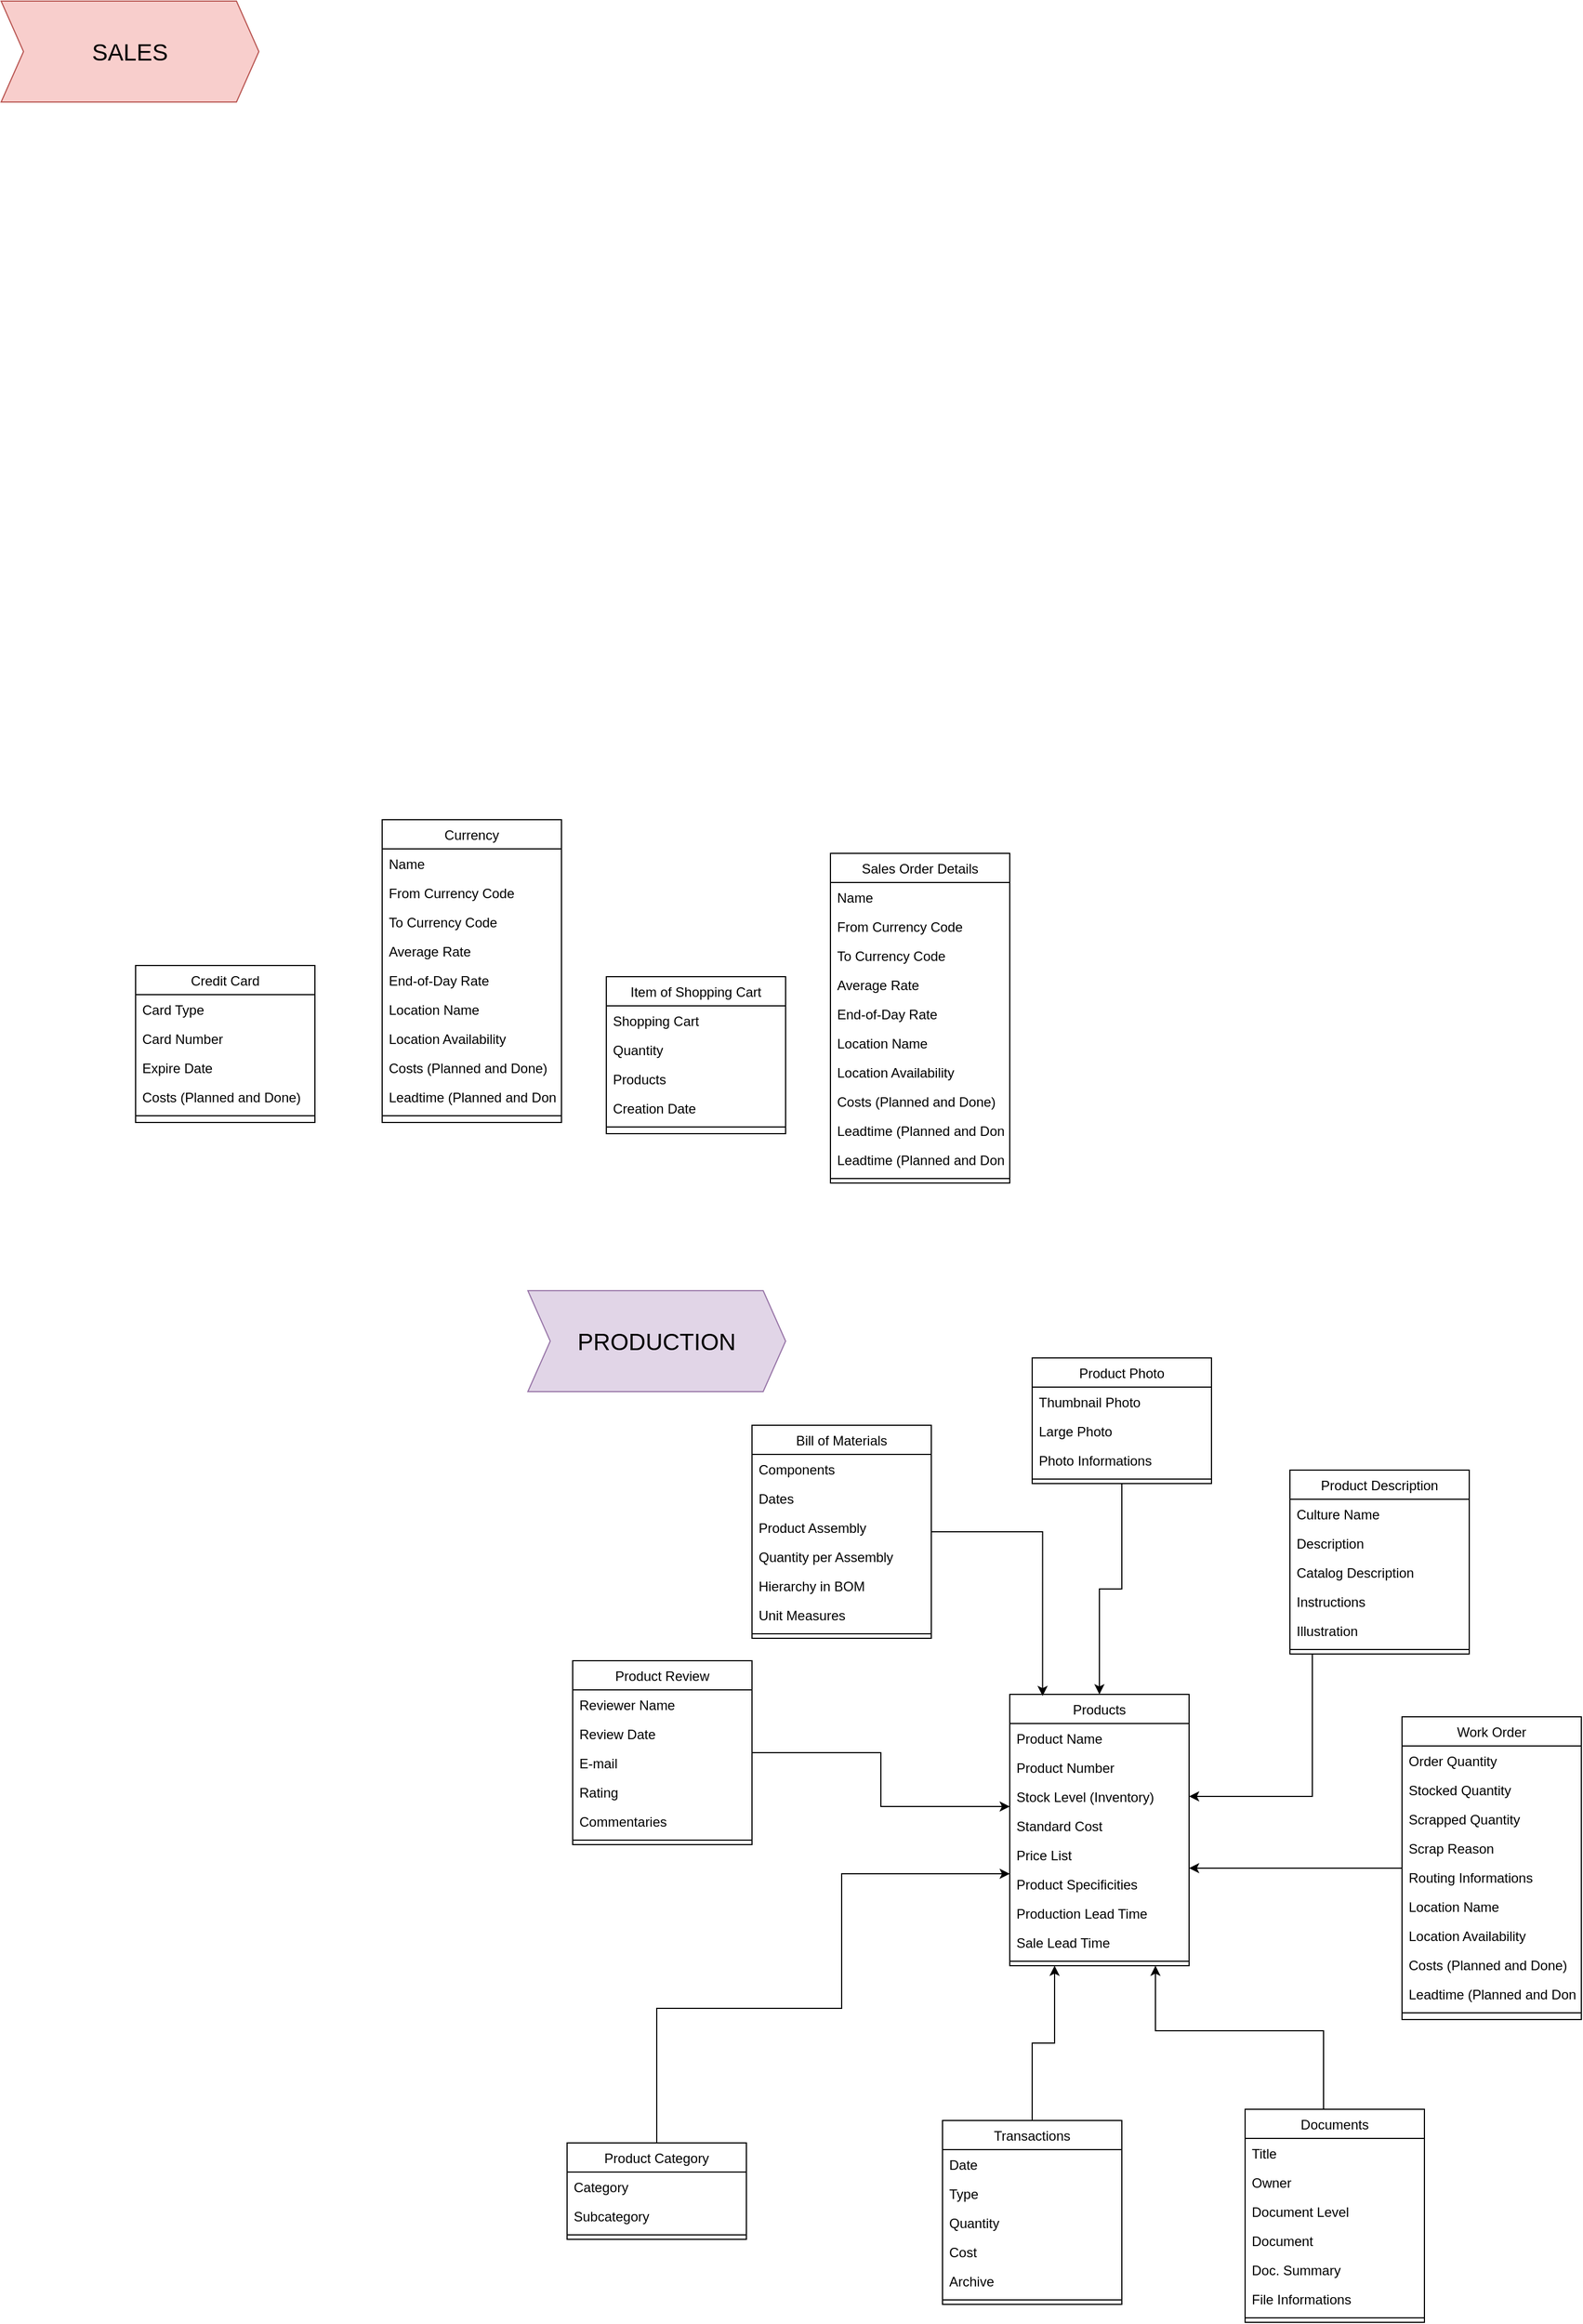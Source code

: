 <mxfile version="15.5.5" type="github">
  <diagram id="C5RBs43oDa-KdzZeNtuy" name="AdventureWorks">
    <mxGraphModel dx="1296" dy="1854" grid="1" gridSize="10" guides="1" tooltips="1" connect="1" arrows="1" fold="1" page="1" pageScale="1" pageWidth="827" pageHeight="1169" math="0" shadow="0">
      <root>
        <mxCell id="WIyWlLk6GJQsqaUBKTNV-0" />
        <mxCell id="WIyWlLk6GJQsqaUBKTNV-1" parent="WIyWlLk6GJQsqaUBKTNV-0" />
        <mxCell id="zkfFHV4jXpPFQw0GAbJ--0" value="Products" style="swimlane;fontStyle=0;align=center;verticalAlign=top;childLayout=stackLayout;horizontal=1;startSize=26;horizontalStack=0;resizeParent=1;resizeLast=0;collapsible=1;marginBottom=0;rounded=0;shadow=0;strokeWidth=1;" parent="WIyWlLk6GJQsqaUBKTNV-1" vertex="1">
          <mxGeometry x="1270" y="370" width="160" height="242" as="geometry">
            <mxRectangle x="230" y="140" width="160" height="26" as="alternateBounds" />
          </mxGeometry>
        </mxCell>
        <mxCell id="zkfFHV4jXpPFQw0GAbJ--1" value="Product Name" style="text;align=left;verticalAlign=top;spacingLeft=4;spacingRight=4;overflow=hidden;rotatable=0;points=[[0,0.5],[1,0.5]];portConstraint=eastwest;" parent="zkfFHV4jXpPFQw0GAbJ--0" vertex="1">
          <mxGeometry y="26" width="160" height="26" as="geometry" />
        </mxCell>
        <mxCell id="zkfFHV4jXpPFQw0GAbJ--2" value="Product Number" style="text;align=left;verticalAlign=top;spacingLeft=4;spacingRight=4;overflow=hidden;rotatable=0;points=[[0,0.5],[1,0.5]];portConstraint=eastwest;rounded=0;shadow=0;html=0;" parent="zkfFHV4jXpPFQw0GAbJ--0" vertex="1">
          <mxGeometry y="52" width="160" height="26" as="geometry" />
        </mxCell>
        <mxCell id="zkfFHV4jXpPFQw0GAbJ--3" value="Stock Level (Inventory)" style="text;align=left;verticalAlign=top;spacingLeft=4;spacingRight=4;overflow=hidden;rotatable=0;points=[[0,0.5],[1,0.5]];portConstraint=eastwest;rounded=0;shadow=0;html=0;" parent="zkfFHV4jXpPFQw0GAbJ--0" vertex="1">
          <mxGeometry y="78" width="160" height="26" as="geometry" />
        </mxCell>
        <mxCell id="zkfFHV4jXpPFQw0GAbJ--5" value="Standard Cost" style="text;align=left;verticalAlign=top;spacingLeft=4;spacingRight=4;overflow=hidden;rotatable=0;points=[[0,0.5],[1,0.5]];portConstraint=eastwest;" parent="zkfFHV4jXpPFQw0GAbJ--0" vertex="1">
          <mxGeometry y="104" width="160" height="26" as="geometry" />
        </mxCell>
        <mxCell id="CMO23vyVObpt2nxWguGa-0" value="Price List" style="text;align=left;verticalAlign=top;spacingLeft=4;spacingRight=4;overflow=hidden;rotatable=0;points=[[0,0.5],[1,0.5]];portConstraint=eastwest;" vertex="1" parent="zkfFHV4jXpPFQw0GAbJ--0">
          <mxGeometry y="130" width="160" height="26" as="geometry" />
        </mxCell>
        <mxCell id="CMO23vyVObpt2nxWguGa-3" value="Product Specificities" style="text;align=left;verticalAlign=top;spacingLeft=4;spacingRight=4;overflow=hidden;rotatable=0;points=[[0,0.5],[1,0.5]];portConstraint=eastwest;" vertex="1" parent="zkfFHV4jXpPFQw0GAbJ--0">
          <mxGeometry y="156" width="160" height="26" as="geometry" />
        </mxCell>
        <mxCell id="CMO23vyVObpt2nxWguGa-2" value="Production Lead Time" style="text;align=left;verticalAlign=top;spacingLeft=4;spacingRight=4;overflow=hidden;rotatable=0;points=[[0,0.5],[1,0.5]];portConstraint=eastwest;" vertex="1" parent="zkfFHV4jXpPFQw0GAbJ--0">
          <mxGeometry y="182" width="160" height="26" as="geometry" />
        </mxCell>
        <mxCell id="CMO23vyVObpt2nxWguGa-1" value="Sale Lead Time" style="text;align=left;verticalAlign=top;spacingLeft=4;spacingRight=4;overflow=hidden;rotatable=0;points=[[0,0.5],[1,0.5]];portConstraint=eastwest;" vertex="1" parent="zkfFHV4jXpPFQw0GAbJ--0">
          <mxGeometry y="208" width="160" height="26" as="geometry" />
        </mxCell>
        <mxCell id="zkfFHV4jXpPFQw0GAbJ--4" value="" style="line;html=1;strokeWidth=1;align=left;verticalAlign=middle;spacingTop=-1;spacingLeft=3;spacingRight=3;rotatable=0;labelPosition=right;points=[];portConstraint=eastwest;" parent="zkfFHV4jXpPFQw0GAbJ--0" vertex="1">
          <mxGeometry y="234" width="160" height="8" as="geometry" />
        </mxCell>
        <mxCell id="CMO23vyVObpt2nxWguGa-112" style="edgeStyle=orthogonalEdgeStyle;rounded=0;orthogonalLoop=1;jettySize=auto;html=1;fontSize=21;" edge="1" parent="WIyWlLk6GJQsqaUBKTNV-1" source="zkfFHV4jXpPFQw0GAbJ--6" target="zkfFHV4jXpPFQw0GAbJ--0">
          <mxGeometry relative="1" as="geometry">
            <Array as="points">
              <mxPoint x="1155" y="422" />
              <mxPoint x="1155" y="470" />
            </Array>
          </mxGeometry>
        </mxCell>
        <mxCell id="zkfFHV4jXpPFQw0GAbJ--6" value="Product Review" style="swimlane;fontStyle=0;align=center;verticalAlign=top;childLayout=stackLayout;horizontal=1;startSize=26;horizontalStack=0;resizeParent=1;resizeLast=0;collapsible=1;marginBottom=0;rounded=0;shadow=0;strokeWidth=1;" parent="WIyWlLk6GJQsqaUBKTNV-1" vertex="1">
          <mxGeometry x="880" y="340" width="160" height="164" as="geometry">
            <mxRectangle x="130" y="380" width="160" height="26" as="alternateBounds" />
          </mxGeometry>
        </mxCell>
        <mxCell id="zkfFHV4jXpPFQw0GAbJ--7" value="Reviewer Name" style="text;align=left;verticalAlign=top;spacingLeft=4;spacingRight=4;overflow=hidden;rotatable=0;points=[[0,0.5],[1,0.5]];portConstraint=eastwest;" parent="zkfFHV4jXpPFQw0GAbJ--6" vertex="1">
          <mxGeometry y="26" width="160" height="26" as="geometry" />
        </mxCell>
        <mxCell id="zkfFHV4jXpPFQw0GAbJ--8" value="Review Date" style="text;align=left;verticalAlign=top;spacingLeft=4;spacingRight=4;overflow=hidden;rotatable=0;points=[[0,0.5],[1,0.5]];portConstraint=eastwest;rounded=0;shadow=0;html=0;" parent="zkfFHV4jXpPFQw0GAbJ--6" vertex="1">
          <mxGeometry y="52" width="160" height="26" as="geometry" />
        </mxCell>
        <mxCell id="zkfFHV4jXpPFQw0GAbJ--11" value="E-mail" style="text;align=left;verticalAlign=top;spacingLeft=4;spacingRight=4;overflow=hidden;rotatable=0;points=[[0,0.5],[1,0.5]];portConstraint=eastwest;" parent="zkfFHV4jXpPFQw0GAbJ--6" vertex="1">
          <mxGeometry y="78" width="160" height="26" as="geometry" />
        </mxCell>
        <mxCell id="CMO23vyVObpt2nxWguGa-9" value="Rating" style="text;align=left;verticalAlign=top;spacingLeft=4;spacingRight=4;overflow=hidden;rotatable=0;points=[[0,0.5],[1,0.5]];portConstraint=eastwest;" vertex="1" parent="zkfFHV4jXpPFQw0GAbJ--6">
          <mxGeometry y="104" width="160" height="26" as="geometry" />
        </mxCell>
        <mxCell id="CMO23vyVObpt2nxWguGa-10" value="Commentaries" style="text;align=left;verticalAlign=top;spacingLeft=4;spacingRight=4;overflow=hidden;rotatable=0;points=[[0,0.5],[1,0.5]];portConstraint=eastwest;" vertex="1" parent="zkfFHV4jXpPFQw0GAbJ--6">
          <mxGeometry y="130" width="160" height="26" as="geometry" />
        </mxCell>
        <mxCell id="zkfFHV4jXpPFQw0GAbJ--9" value="" style="line;html=1;strokeWidth=1;align=left;verticalAlign=middle;spacingTop=-1;spacingLeft=3;spacingRight=3;rotatable=0;labelPosition=right;points=[];portConstraint=eastwest;" parent="zkfFHV4jXpPFQw0GAbJ--6" vertex="1">
          <mxGeometry y="156" width="160" height="8" as="geometry" />
        </mxCell>
        <mxCell id="CMO23vyVObpt2nxWguGa-115" style="edgeStyle=orthogonalEdgeStyle;rounded=0;orthogonalLoop=1;jettySize=auto;html=1;entryX=0.25;entryY=1;entryDx=0;entryDy=0;fontSize=21;" edge="1" parent="WIyWlLk6GJQsqaUBKTNV-1" source="zkfFHV4jXpPFQw0GAbJ--13" target="zkfFHV4jXpPFQw0GAbJ--0">
          <mxGeometry relative="1" as="geometry" />
        </mxCell>
        <mxCell id="zkfFHV4jXpPFQw0GAbJ--13" value="Transactions" style="swimlane;fontStyle=0;align=center;verticalAlign=top;childLayout=stackLayout;horizontal=1;startSize=26;horizontalStack=0;resizeParent=1;resizeLast=0;collapsible=1;marginBottom=0;rounded=0;shadow=0;strokeWidth=1;" parent="WIyWlLk6GJQsqaUBKTNV-1" vertex="1">
          <mxGeometry x="1210" y="750" width="160" height="164" as="geometry">
            <mxRectangle x="340" y="380" width="170" height="26" as="alternateBounds" />
          </mxGeometry>
        </mxCell>
        <mxCell id="zkfFHV4jXpPFQw0GAbJ--14" value="Date" style="text;align=left;verticalAlign=top;spacingLeft=4;spacingRight=4;overflow=hidden;rotatable=0;points=[[0,0.5],[1,0.5]];portConstraint=eastwest;" parent="zkfFHV4jXpPFQw0GAbJ--13" vertex="1">
          <mxGeometry y="26" width="160" height="26" as="geometry" />
        </mxCell>
        <mxCell id="CMO23vyVObpt2nxWguGa-6" value="Type" style="text;align=left;verticalAlign=top;spacingLeft=4;spacingRight=4;overflow=hidden;rotatable=0;points=[[0,0.5],[1,0.5]];portConstraint=eastwest;" vertex="1" parent="zkfFHV4jXpPFQw0GAbJ--13">
          <mxGeometry y="52" width="160" height="26" as="geometry" />
        </mxCell>
        <mxCell id="CMO23vyVObpt2nxWguGa-5" value="Quantity" style="text;align=left;verticalAlign=top;spacingLeft=4;spacingRight=4;overflow=hidden;rotatable=0;points=[[0,0.5],[1,0.5]];portConstraint=eastwest;" vertex="1" parent="zkfFHV4jXpPFQw0GAbJ--13">
          <mxGeometry y="78" width="160" height="26" as="geometry" />
        </mxCell>
        <mxCell id="CMO23vyVObpt2nxWguGa-8" value="Cost" style="text;align=left;verticalAlign=top;spacingLeft=4;spacingRight=4;overflow=hidden;rotatable=0;points=[[0,0.5],[1,0.5]];portConstraint=eastwest;" vertex="1" parent="zkfFHV4jXpPFQw0GAbJ--13">
          <mxGeometry y="104" width="160" height="26" as="geometry" />
        </mxCell>
        <mxCell id="CMO23vyVObpt2nxWguGa-7" value="Archive" style="text;align=left;verticalAlign=top;spacingLeft=4;spacingRight=4;overflow=hidden;rotatable=0;points=[[0,0.5],[1,0.5]];portConstraint=eastwest;" vertex="1" parent="zkfFHV4jXpPFQw0GAbJ--13">
          <mxGeometry y="130" width="160" height="26" as="geometry" />
        </mxCell>
        <mxCell id="zkfFHV4jXpPFQw0GAbJ--15" value="" style="line;html=1;strokeWidth=1;align=left;verticalAlign=middle;spacingTop=-1;spacingLeft=3;spacingRight=3;rotatable=0;labelPosition=right;points=[];portConstraint=eastwest;" parent="zkfFHV4jXpPFQw0GAbJ--13" vertex="1">
          <mxGeometry y="156" width="160" height="8" as="geometry" />
        </mxCell>
        <mxCell id="CMO23vyVObpt2nxWguGa-114" style="edgeStyle=orthogonalEdgeStyle;rounded=0;orthogonalLoop=1;jettySize=auto;html=1;fontSize=21;" edge="1" parent="WIyWlLk6GJQsqaUBKTNV-1" source="zkfFHV4jXpPFQw0GAbJ--17" target="zkfFHV4jXpPFQw0GAbJ--0">
          <mxGeometry relative="1" as="geometry">
            <Array as="points">
              <mxPoint x="955" y="650" />
              <mxPoint x="1120" y="650" />
              <mxPoint x="1120" y="530" />
            </Array>
          </mxGeometry>
        </mxCell>
        <mxCell id="zkfFHV4jXpPFQw0GAbJ--17" value="Product Category" style="swimlane;fontStyle=0;align=center;verticalAlign=top;childLayout=stackLayout;horizontal=1;startSize=26;horizontalStack=0;resizeParent=1;resizeLast=0;collapsible=1;marginBottom=0;rounded=0;shadow=0;strokeWidth=1;" parent="WIyWlLk6GJQsqaUBKTNV-1" vertex="1">
          <mxGeometry x="875" y="770" width="160" height="86" as="geometry">
            <mxRectangle x="550" y="140" width="160" height="26" as="alternateBounds" />
          </mxGeometry>
        </mxCell>
        <mxCell id="zkfFHV4jXpPFQw0GAbJ--18" value="Category" style="text;align=left;verticalAlign=top;spacingLeft=4;spacingRight=4;overflow=hidden;rotatable=0;points=[[0,0.5],[1,0.5]];portConstraint=eastwest;" parent="zkfFHV4jXpPFQw0GAbJ--17" vertex="1">
          <mxGeometry y="26" width="160" height="26" as="geometry" />
        </mxCell>
        <mxCell id="zkfFHV4jXpPFQw0GAbJ--19" value="Subcategory" style="text;align=left;verticalAlign=top;spacingLeft=4;spacingRight=4;overflow=hidden;rotatable=0;points=[[0,0.5],[1,0.5]];portConstraint=eastwest;rounded=0;shadow=0;html=0;" parent="zkfFHV4jXpPFQw0GAbJ--17" vertex="1">
          <mxGeometry y="52" width="160" height="26" as="geometry" />
        </mxCell>
        <mxCell id="zkfFHV4jXpPFQw0GAbJ--23" value="" style="line;html=1;strokeWidth=1;align=left;verticalAlign=middle;spacingTop=-1;spacingLeft=3;spacingRight=3;rotatable=0;labelPosition=right;points=[];portConstraint=eastwest;" parent="zkfFHV4jXpPFQw0GAbJ--17" vertex="1">
          <mxGeometry y="78" width="160" height="8" as="geometry" />
        </mxCell>
        <mxCell id="CMO23vyVObpt2nxWguGa-113" style="edgeStyle=orthogonalEdgeStyle;rounded=0;orthogonalLoop=1;jettySize=auto;html=1;fontSize=21;" edge="1" parent="WIyWlLk6GJQsqaUBKTNV-1" source="CMO23vyVObpt2nxWguGa-11" target="zkfFHV4jXpPFQw0GAbJ--0">
          <mxGeometry relative="1" as="geometry">
            <Array as="points">
              <mxPoint x="1734" y="540" />
            </Array>
          </mxGeometry>
        </mxCell>
        <mxCell id="CMO23vyVObpt2nxWguGa-11" value="Work Order" style="swimlane;fontStyle=0;align=center;verticalAlign=top;childLayout=stackLayout;horizontal=1;startSize=26;horizontalStack=0;resizeParent=1;resizeLast=0;collapsible=1;marginBottom=0;rounded=0;shadow=0;strokeWidth=1;" vertex="1" parent="WIyWlLk6GJQsqaUBKTNV-1">
          <mxGeometry x="1620" y="390" width="160" height="270" as="geometry">
            <mxRectangle x="230" y="140" width="160" height="26" as="alternateBounds" />
          </mxGeometry>
        </mxCell>
        <mxCell id="CMO23vyVObpt2nxWguGa-12" value="Order Quantity" style="text;align=left;verticalAlign=top;spacingLeft=4;spacingRight=4;overflow=hidden;rotatable=0;points=[[0,0.5],[1,0.5]];portConstraint=eastwest;" vertex="1" parent="CMO23vyVObpt2nxWguGa-11">
          <mxGeometry y="26" width="160" height="26" as="geometry" />
        </mxCell>
        <mxCell id="CMO23vyVObpt2nxWguGa-13" value="Stocked Quantity" style="text;align=left;verticalAlign=top;spacingLeft=4;spacingRight=4;overflow=hidden;rotatable=0;points=[[0,0.5],[1,0.5]];portConstraint=eastwest;rounded=0;shadow=0;html=0;" vertex="1" parent="CMO23vyVObpt2nxWguGa-11">
          <mxGeometry y="52" width="160" height="26" as="geometry" />
        </mxCell>
        <mxCell id="CMO23vyVObpt2nxWguGa-14" value="Scrapped Quantity" style="text;align=left;verticalAlign=top;spacingLeft=4;spacingRight=4;overflow=hidden;rotatable=0;points=[[0,0.5],[1,0.5]];portConstraint=eastwest;rounded=0;shadow=0;html=0;" vertex="1" parent="CMO23vyVObpt2nxWguGa-11">
          <mxGeometry y="78" width="160" height="26" as="geometry" />
        </mxCell>
        <mxCell id="CMO23vyVObpt2nxWguGa-15" value="Scrap Reason" style="text;align=left;verticalAlign=top;spacingLeft=4;spacingRight=4;overflow=hidden;rotatable=0;points=[[0,0.5],[1,0.5]];portConstraint=eastwest;" vertex="1" parent="CMO23vyVObpt2nxWguGa-11">
          <mxGeometry y="104" width="160" height="26" as="geometry" />
        </mxCell>
        <mxCell id="CMO23vyVObpt2nxWguGa-17" value="Routing Informations" style="text;align=left;verticalAlign=top;spacingLeft=4;spacingRight=4;overflow=hidden;rotatable=0;points=[[0,0.5],[1,0.5]];portConstraint=eastwest;" vertex="1" parent="CMO23vyVObpt2nxWguGa-11">
          <mxGeometry y="130" width="160" height="26" as="geometry" />
        </mxCell>
        <mxCell id="CMO23vyVObpt2nxWguGa-19" value="Location Name" style="text;align=left;verticalAlign=top;spacingLeft=4;spacingRight=4;overflow=hidden;rotatable=0;points=[[0,0.5],[1,0.5]];portConstraint=eastwest;" vertex="1" parent="CMO23vyVObpt2nxWguGa-11">
          <mxGeometry y="156" width="160" height="26" as="geometry" />
        </mxCell>
        <mxCell id="CMO23vyVObpt2nxWguGa-18" value="Location Availability" style="text;align=left;verticalAlign=top;spacingLeft=4;spacingRight=4;overflow=hidden;rotatable=0;points=[[0,0.5],[1,0.5]];portConstraint=eastwest;" vertex="1" parent="CMO23vyVObpt2nxWguGa-11">
          <mxGeometry y="182" width="160" height="26" as="geometry" />
        </mxCell>
        <mxCell id="CMO23vyVObpt2nxWguGa-21" value="Costs (Planned and Done)" style="text;align=left;verticalAlign=top;spacingLeft=4;spacingRight=4;overflow=hidden;rotatable=0;points=[[0,0.5],[1,0.5]];portConstraint=eastwest;" vertex="1" parent="CMO23vyVObpt2nxWguGa-11">
          <mxGeometry y="208" width="160" height="26" as="geometry" />
        </mxCell>
        <mxCell id="CMO23vyVObpt2nxWguGa-22" value="Leadtime (Planned and Done)" style="text;align=left;verticalAlign=top;spacingLeft=4;spacingRight=4;overflow=hidden;rotatable=0;points=[[0,0.5],[1,0.5]];portConstraint=eastwest;" vertex="1" parent="CMO23vyVObpt2nxWguGa-11">
          <mxGeometry y="234" width="160" height="26" as="geometry" />
        </mxCell>
        <mxCell id="CMO23vyVObpt2nxWguGa-20" value="" style="line;html=1;strokeWidth=1;align=left;verticalAlign=middle;spacingTop=-1;spacingLeft=3;spacingRight=3;rotatable=0;labelPosition=right;points=[];portConstraint=eastwest;" vertex="1" parent="CMO23vyVObpt2nxWguGa-11">
          <mxGeometry y="260" width="160" height="8" as="geometry" />
        </mxCell>
        <mxCell id="CMO23vyVObpt2nxWguGa-110" style="edgeStyle=orthogonalEdgeStyle;rounded=0;orthogonalLoop=1;jettySize=auto;html=1;fontSize=21;entryX=1;entryY=0.5;entryDx=0;entryDy=0;" edge="1" parent="WIyWlLk6GJQsqaUBKTNV-1" source="CMO23vyVObpt2nxWguGa-23" target="zkfFHV4jXpPFQw0GAbJ--3">
          <mxGeometry relative="1" as="geometry">
            <Array as="points">
              <mxPoint x="1540" y="461" />
            </Array>
          </mxGeometry>
        </mxCell>
        <mxCell id="CMO23vyVObpt2nxWguGa-23" value="Product Description" style="swimlane;fontStyle=0;align=center;verticalAlign=top;childLayout=stackLayout;horizontal=1;startSize=26;horizontalStack=0;resizeParent=1;resizeLast=0;collapsible=1;marginBottom=0;rounded=0;shadow=0;strokeWidth=1;" vertex="1" parent="WIyWlLk6GJQsqaUBKTNV-1">
          <mxGeometry x="1520" y="170" width="160" height="164" as="geometry">
            <mxRectangle x="230" y="140" width="160" height="26" as="alternateBounds" />
          </mxGeometry>
        </mxCell>
        <mxCell id="CMO23vyVObpt2nxWguGa-24" value="Culture Name" style="text;align=left;verticalAlign=top;spacingLeft=4;spacingRight=4;overflow=hidden;rotatable=0;points=[[0,0.5],[1,0.5]];portConstraint=eastwest;" vertex="1" parent="CMO23vyVObpt2nxWguGa-23">
          <mxGeometry y="26" width="160" height="26" as="geometry" />
        </mxCell>
        <mxCell id="CMO23vyVObpt2nxWguGa-25" value="Description" style="text;align=left;verticalAlign=top;spacingLeft=4;spacingRight=4;overflow=hidden;rotatable=0;points=[[0,0.5],[1,0.5]];portConstraint=eastwest;rounded=0;shadow=0;html=0;" vertex="1" parent="CMO23vyVObpt2nxWguGa-23">
          <mxGeometry y="52" width="160" height="26" as="geometry" />
        </mxCell>
        <mxCell id="CMO23vyVObpt2nxWguGa-26" value="Catalog Description" style="text;align=left;verticalAlign=top;spacingLeft=4;spacingRight=4;overflow=hidden;rotatable=0;points=[[0,0.5],[1,0.5]];portConstraint=eastwest;rounded=0;shadow=0;html=0;" vertex="1" parent="CMO23vyVObpt2nxWguGa-23">
          <mxGeometry y="78" width="160" height="26" as="geometry" />
        </mxCell>
        <mxCell id="CMO23vyVObpt2nxWguGa-27" value="Instructions" style="text;align=left;verticalAlign=top;spacingLeft=4;spacingRight=4;overflow=hidden;rotatable=0;points=[[0,0.5],[1,0.5]];portConstraint=eastwest;" vertex="1" parent="CMO23vyVObpt2nxWguGa-23">
          <mxGeometry y="104" width="160" height="26" as="geometry" />
        </mxCell>
        <mxCell id="CMO23vyVObpt2nxWguGa-28" value="Illustration" style="text;align=left;verticalAlign=top;spacingLeft=4;spacingRight=4;overflow=hidden;rotatable=0;points=[[0,0.5],[1,0.5]];portConstraint=eastwest;" vertex="1" parent="CMO23vyVObpt2nxWguGa-23">
          <mxGeometry y="130" width="160" height="26" as="geometry" />
        </mxCell>
        <mxCell id="CMO23vyVObpt2nxWguGa-32" value="" style="line;html=1;strokeWidth=1;align=left;verticalAlign=middle;spacingTop=-1;spacingLeft=3;spacingRight=3;rotatable=0;labelPosition=right;points=[];portConstraint=eastwest;" vertex="1" parent="CMO23vyVObpt2nxWguGa-23">
          <mxGeometry y="156" width="160" height="8" as="geometry" />
        </mxCell>
        <mxCell id="CMO23vyVObpt2nxWguGa-33" value="Documents" style="swimlane;fontStyle=0;align=center;verticalAlign=top;childLayout=stackLayout;horizontal=1;startSize=26;horizontalStack=0;resizeParent=1;resizeLast=0;collapsible=1;marginBottom=0;rounded=0;shadow=0;strokeWidth=1;" vertex="1" parent="WIyWlLk6GJQsqaUBKTNV-1">
          <mxGeometry x="1480" y="740" width="160" height="190" as="geometry">
            <mxRectangle x="230" y="140" width="160" height="26" as="alternateBounds" />
          </mxGeometry>
        </mxCell>
        <mxCell id="CMO23vyVObpt2nxWguGa-34" value="Title" style="text;align=left;verticalAlign=top;spacingLeft=4;spacingRight=4;overflow=hidden;rotatable=0;points=[[0,0.5],[1,0.5]];portConstraint=eastwest;" vertex="1" parent="CMO23vyVObpt2nxWguGa-33">
          <mxGeometry y="26" width="160" height="26" as="geometry" />
        </mxCell>
        <mxCell id="CMO23vyVObpt2nxWguGa-35" value="Owner" style="text;align=left;verticalAlign=top;spacingLeft=4;spacingRight=4;overflow=hidden;rotatable=0;points=[[0,0.5],[1,0.5]];portConstraint=eastwest;rounded=0;shadow=0;html=0;" vertex="1" parent="CMO23vyVObpt2nxWguGa-33">
          <mxGeometry y="52" width="160" height="26" as="geometry" />
        </mxCell>
        <mxCell id="CMO23vyVObpt2nxWguGa-36" value="Document Level" style="text;align=left;verticalAlign=top;spacingLeft=4;spacingRight=4;overflow=hidden;rotatable=0;points=[[0,0.5],[1,0.5]];portConstraint=eastwest;rounded=0;shadow=0;html=0;" vertex="1" parent="CMO23vyVObpt2nxWguGa-33">
          <mxGeometry y="78" width="160" height="26" as="geometry" />
        </mxCell>
        <mxCell id="CMO23vyVObpt2nxWguGa-37" value="Document" style="text;align=left;verticalAlign=top;spacingLeft=4;spacingRight=4;overflow=hidden;rotatable=0;points=[[0,0.5],[1,0.5]];portConstraint=eastwest;" vertex="1" parent="CMO23vyVObpt2nxWguGa-33">
          <mxGeometry y="104" width="160" height="26" as="geometry" />
        </mxCell>
        <mxCell id="CMO23vyVObpt2nxWguGa-38" value="Doc. Summary" style="text;align=left;verticalAlign=top;spacingLeft=4;spacingRight=4;overflow=hidden;rotatable=0;points=[[0,0.5],[1,0.5]];portConstraint=eastwest;" vertex="1" parent="CMO23vyVObpt2nxWguGa-33">
          <mxGeometry y="130" width="160" height="26" as="geometry" />
        </mxCell>
        <mxCell id="CMO23vyVObpt2nxWguGa-39" value="File Informations" style="text;align=left;verticalAlign=top;spacingLeft=4;spacingRight=4;overflow=hidden;rotatable=0;points=[[0,0.5],[1,0.5]];portConstraint=eastwest;" vertex="1" parent="CMO23vyVObpt2nxWguGa-33">
          <mxGeometry y="156" width="160" height="26" as="geometry" />
        </mxCell>
        <mxCell id="CMO23vyVObpt2nxWguGa-42" value="" style="line;html=1;strokeWidth=1;align=left;verticalAlign=middle;spacingTop=-1;spacingLeft=3;spacingRight=3;rotatable=0;labelPosition=right;points=[];portConstraint=eastwest;" vertex="1" parent="CMO23vyVObpt2nxWguGa-33">
          <mxGeometry y="182" width="160" height="8" as="geometry" />
        </mxCell>
        <mxCell id="CMO23vyVObpt2nxWguGa-106" style="edgeStyle=orthogonalEdgeStyle;rounded=0;orthogonalLoop=1;jettySize=auto;html=1;entryX=0.183;entryY=0.006;entryDx=0;entryDy=0;entryPerimeter=0;" edge="1" parent="WIyWlLk6GJQsqaUBKTNV-1" source="CMO23vyVObpt2nxWguGa-43" target="zkfFHV4jXpPFQw0GAbJ--0">
          <mxGeometry relative="1" as="geometry" />
        </mxCell>
        <mxCell id="CMO23vyVObpt2nxWguGa-43" value="Bill of Materials" style="swimlane;fontStyle=0;align=center;verticalAlign=top;childLayout=stackLayout;horizontal=1;startSize=26;horizontalStack=0;resizeParent=1;resizeLast=0;collapsible=1;marginBottom=0;rounded=0;shadow=0;strokeWidth=1;" vertex="1" parent="WIyWlLk6GJQsqaUBKTNV-1">
          <mxGeometry x="1040" y="130" width="160" height="190" as="geometry">
            <mxRectangle x="230" y="140" width="160" height="26" as="alternateBounds" />
          </mxGeometry>
        </mxCell>
        <mxCell id="CMO23vyVObpt2nxWguGa-44" value="Components" style="text;align=left;verticalAlign=top;spacingLeft=4;spacingRight=4;overflow=hidden;rotatable=0;points=[[0,0.5],[1,0.5]];portConstraint=eastwest;" vertex="1" parent="CMO23vyVObpt2nxWguGa-43">
          <mxGeometry y="26" width="160" height="26" as="geometry" />
        </mxCell>
        <mxCell id="CMO23vyVObpt2nxWguGa-45" value="Dates" style="text;align=left;verticalAlign=top;spacingLeft=4;spacingRight=4;overflow=hidden;rotatable=0;points=[[0,0.5],[1,0.5]];portConstraint=eastwest;rounded=0;shadow=0;html=0;" vertex="1" parent="CMO23vyVObpt2nxWguGa-43">
          <mxGeometry y="52" width="160" height="26" as="geometry" />
        </mxCell>
        <mxCell id="CMO23vyVObpt2nxWguGa-46" value="Product Assembly" style="text;align=left;verticalAlign=top;spacingLeft=4;spacingRight=4;overflow=hidden;rotatable=0;points=[[0,0.5],[1,0.5]];portConstraint=eastwest;rounded=0;shadow=0;html=0;" vertex="1" parent="CMO23vyVObpt2nxWguGa-43">
          <mxGeometry y="78" width="160" height="26" as="geometry" />
        </mxCell>
        <mxCell id="CMO23vyVObpt2nxWguGa-47" value="Quantity per Assembly" style="text;align=left;verticalAlign=top;spacingLeft=4;spacingRight=4;overflow=hidden;rotatable=0;points=[[0,0.5],[1,0.5]];portConstraint=eastwest;" vertex="1" parent="CMO23vyVObpt2nxWguGa-43">
          <mxGeometry y="104" width="160" height="26" as="geometry" />
        </mxCell>
        <mxCell id="CMO23vyVObpt2nxWguGa-48" value="Hierarchy in BOM" style="text;align=left;verticalAlign=top;spacingLeft=4;spacingRight=4;overflow=hidden;rotatable=0;points=[[0,0.5],[1,0.5]];portConstraint=eastwest;" vertex="1" parent="CMO23vyVObpt2nxWguGa-43">
          <mxGeometry y="130" width="160" height="26" as="geometry" />
        </mxCell>
        <mxCell id="CMO23vyVObpt2nxWguGa-49" value="Unit Measures" style="text;align=left;verticalAlign=top;spacingLeft=4;spacingRight=4;overflow=hidden;rotatable=0;points=[[0,0.5],[1,0.5]];portConstraint=eastwest;" vertex="1" parent="CMO23vyVObpt2nxWguGa-43">
          <mxGeometry y="156" width="160" height="26" as="geometry" />
        </mxCell>
        <mxCell id="CMO23vyVObpt2nxWguGa-50" value="" style="line;html=1;strokeWidth=1;align=left;verticalAlign=middle;spacingTop=-1;spacingLeft=3;spacingRight=3;rotatable=0;labelPosition=right;points=[];portConstraint=eastwest;" vertex="1" parent="CMO23vyVObpt2nxWguGa-43">
          <mxGeometry y="182" width="160" height="8" as="geometry" />
        </mxCell>
        <mxCell id="CMO23vyVObpt2nxWguGa-105" style="edgeStyle=orthogonalEdgeStyle;rounded=0;orthogonalLoop=1;jettySize=auto;html=1;" edge="1" parent="WIyWlLk6GJQsqaUBKTNV-1" source="CMO23vyVObpt2nxWguGa-52" target="zkfFHV4jXpPFQw0GAbJ--0">
          <mxGeometry relative="1" as="geometry" />
        </mxCell>
        <mxCell id="CMO23vyVObpt2nxWguGa-52" value="Product Photo" style="swimlane;fontStyle=0;align=center;verticalAlign=top;childLayout=stackLayout;horizontal=1;startSize=26;horizontalStack=0;resizeParent=1;resizeLast=0;collapsible=1;marginBottom=0;rounded=0;shadow=0;strokeWidth=1;" vertex="1" parent="WIyWlLk6GJQsqaUBKTNV-1">
          <mxGeometry x="1290" y="70" width="160" height="112" as="geometry">
            <mxRectangle x="230" y="140" width="160" height="26" as="alternateBounds" />
          </mxGeometry>
        </mxCell>
        <mxCell id="CMO23vyVObpt2nxWguGa-53" value="Thumbnail Photo" style="text;align=left;verticalAlign=top;spacingLeft=4;spacingRight=4;overflow=hidden;rotatable=0;points=[[0,0.5],[1,0.5]];portConstraint=eastwest;" vertex="1" parent="CMO23vyVObpt2nxWguGa-52">
          <mxGeometry y="26" width="160" height="26" as="geometry" />
        </mxCell>
        <mxCell id="CMO23vyVObpt2nxWguGa-54" value="Large Photo" style="text;align=left;verticalAlign=top;spacingLeft=4;spacingRight=4;overflow=hidden;rotatable=0;points=[[0,0.5],[1,0.5]];portConstraint=eastwest;rounded=0;shadow=0;html=0;" vertex="1" parent="CMO23vyVObpt2nxWguGa-52">
          <mxGeometry y="52" width="160" height="26" as="geometry" />
        </mxCell>
        <mxCell id="CMO23vyVObpt2nxWguGa-55" value="Photo Informations" style="text;align=left;verticalAlign=top;spacingLeft=4;spacingRight=4;overflow=hidden;rotatable=0;points=[[0,0.5],[1,0.5]];portConstraint=eastwest;rounded=0;shadow=0;html=0;" vertex="1" parent="CMO23vyVObpt2nxWguGa-52">
          <mxGeometry y="78" width="160" height="26" as="geometry" />
        </mxCell>
        <mxCell id="CMO23vyVObpt2nxWguGa-58" value="" style="line;html=1;strokeWidth=1;align=left;verticalAlign=middle;spacingTop=-1;spacingLeft=3;spacingRight=3;rotatable=0;labelPosition=right;points=[];portConstraint=eastwest;" vertex="1" parent="CMO23vyVObpt2nxWguGa-52">
          <mxGeometry y="104" width="160" height="8" as="geometry" />
        </mxCell>
        <mxCell id="CMO23vyVObpt2nxWguGa-59" value="Credit Card" style="swimlane;fontStyle=0;align=center;verticalAlign=top;childLayout=stackLayout;horizontal=1;startSize=26;horizontalStack=0;resizeParent=1;resizeLast=0;collapsible=1;marginBottom=0;rounded=0;shadow=0;strokeWidth=1;" vertex="1" parent="WIyWlLk6GJQsqaUBKTNV-1">
          <mxGeometry x="490" y="-280" width="160" height="140" as="geometry">
            <mxRectangle x="230" y="140" width="160" height="26" as="alternateBounds" />
          </mxGeometry>
        </mxCell>
        <mxCell id="CMO23vyVObpt2nxWguGa-60" value="Card Type" style="text;align=left;verticalAlign=top;spacingLeft=4;spacingRight=4;overflow=hidden;rotatable=0;points=[[0,0.5],[1,0.5]];portConstraint=eastwest;" vertex="1" parent="CMO23vyVObpt2nxWguGa-59">
          <mxGeometry y="26" width="160" height="26" as="geometry" />
        </mxCell>
        <mxCell id="CMO23vyVObpt2nxWguGa-61" value="Card Number" style="text;align=left;verticalAlign=top;spacingLeft=4;spacingRight=4;overflow=hidden;rotatable=0;points=[[0,0.5],[1,0.5]];portConstraint=eastwest;rounded=0;shadow=0;html=0;" vertex="1" parent="CMO23vyVObpt2nxWguGa-59">
          <mxGeometry y="52" width="160" height="26" as="geometry" />
        </mxCell>
        <mxCell id="CMO23vyVObpt2nxWguGa-62" value="Expire Date" style="text;align=left;verticalAlign=top;spacingLeft=4;spacingRight=4;overflow=hidden;rotatable=0;points=[[0,0.5],[1,0.5]];portConstraint=eastwest;rounded=0;shadow=0;html=0;" vertex="1" parent="CMO23vyVObpt2nxWguGa-59">
          <mxGeometry y="78" width="160" height="26" as="geometry" />
        </mxCell>
        <mxCell id="CMO23vyVObpt2nxWguGa-67" value="Costs (Planned and Done)" style="text;align=left;verticalAlign=top;spacingLeft=4;spacingRight=4;overflow=hidden;rotatable=0;points=[[0,0.5],[1,0.5]];portConstraint=eastwest;" vertex="1" parent="CMO23vyVObpt2nxWguGa-59">
          <mxGeometry y="104" width="160" height="26" as="geometry" />
        </mxCell>
        <mxCell id="CMO23vyVObpt2nxWguGa-69" value="" style="line;html=1;strokeWidth=1;align=left;verticalAlign=middle;spacingTop=-1;spacingLeft=3;spacingRight=3;rotatable=0;labelPosition=right;points=[];portConstraint=eastwest;" vertex="1" parent="CMO23vyVObpt2nxWguGa-59">
          <mxGeometry y="130" width="160" height="8" as="geometry" />
        </mxCell>
        <mxCell id="CMO23vyVObpt2nxWguGa-71" value="Currency" style="swimlane;fontStyle=0;align=center;verticalAlign=top;childLayout=stackLayout;horizontal=1;startSize=26;horizontalStack=0;resizeParent=1;resizeLast=0;collapsible=1;marginBottom=0;rounded=0;shadow=0;strokeWidth=1;" vertex="1" parent="WIyWlLk6GJQsqaUBKTNV-1">
          <mxGeometry x="710" y="-410" width="160" height="270" as="geometry">
            <mxRectangle x="230" y="140" width="160" height="26" as="alternateBounds" />
          </mxGeometry>
        </mxCell>
        <mxCell id="CMO23vyVObpt2nxWguGa-72" value="Name" style="text;align=left;verticalAlign=top;spacingLeft=4;spacingRight=4;overflow=hidden;rotatable=0;points=[[0,0.5],[1,0.5]];portConstraint=eastwest;" vertex="1" parent="CMO23vyVObpt2nxWguGa-71">
          <mxGeometry y="26" width="160" height="26" as="geometry" />
        </mxCell>
        <mxCell id="CMO23vyVObpt2nxWguGa-73" value="From Currency Code" style="text;align=left;verticalAlign=top;spacingLeft=4;spacingRight=4;overflow=hidden;rotatable=0;points=[[0,0.5],[1,0.5]];portConstraint=eastwest;rounded=0;shadow=0;html=0;" vertex="1" parent="CMO23vyVObpt2nxWguGa-71">
          <mxGeometry y="52" width="160" height="26" as="geometry" />
        </mxCell>
        <mxCell id="CMO23vyVObpt2nxWguGa-74" value="To Currency Code" style="text;align=left;verticalAlign=top;spacingLeft=4;spacingRight=4;overflow=hidden;rotatable=0;points=[[0,0.5],[1,0.5]];portConstraint=eastwest;rounded=0;shadow=0;html=0;" vertex="1" parent="CMO23vyVObpt2nxWguGa-71">
          <mxGeometry y="78" width="160" height="26" as="geometry" />
        </mxCell>
        <mxCell id="CMO23vyVObpt2nxWguGa-75" value="Average Rate" style="text;align=left;verticalAlign=top;spacingLeft=4;spacingRight=4;overflow=hidden;rotatable=0;points=[[0,0.5],[1,0.5]];portConstraint=eastwest;" vertex="1" parent="CMO23vyVObpt2nxWguGa-71">
          <mxGeometry y="104" width="160" height="26" as="geometry" />
        </mxCell>
        <mxCell id="CMO23vyVObpt2nxWguGa-76" value="End-of-Day Rate" style="text;align=left;verticalAlign=top;spacingLeft=4;spacingRight=4;overflow=hidden;rotatable=0;points=[[0,0.5],[1,0.5]];portConstraint=eastwest;" vertex="1" parent="CMO23vyVObpt2nxWguGa-71">
          <mxGeometry y="130" width="160" height="26" as="geometry" />
        </mxCell>
        <mxCell id="CMO23vyVObpt2nxWguGa-77" value="Location Name" style="text;align=left;verticalAlign=top;spacingLeft=4;spacingRight=4;overflow=hidden;rotatable=0;points=[[0,0.5],[1,0.5]];portConstraint=eastwest;" vertex="1" parent="CMO23vyVObpt2nxWguGa-71">
          <mxGeometry y="156" width="160" height="26" as="geometry" />
        </mxCell>
        <mxCell id="CMO23vyVObpt2nxWguGa-78" value="Location Availability" style="text;align=left;verticalAlign=top;spacingLeft=4;spacingRight=4;overflow=hidden;rotatable=0;points=[[0,0.5],[1,0.5]];portConstraint=eastwest;" vertex="1" parent="CMO23vyVObpt2nxWguGa-71">
          <mxGeometry y="182" width="160" height="26" as="geometry" />
        </mxCell>
        <mxCell id="CMO23vyVObpt2nxWguGa-79" value="Costs (Planned and Done)" style="text;align=left;verticalAlign=top;spacingLeft=4;spacingRight=4;overflow=hidden;rotatable=0;points=[[0,0.5],[1,0.5]];portConstraint=eastwest;" vertex="1" parent="CMO23vyVObpt2nxWguGa-71">
          <mxGeometry y="208" width="160" height="26" as="geometry" />
        </mxCell>
        <mxCell id="CMO23vyVObpt2nxWguGa-80" value="Leadtime (Planned and Done)" style="text;align=left;verticalAlign=top;spacingLeft=4;spacingRight=4;overflow=hidden;rotatable=0;points=[[0,0.5],[1,0.5]];portConstraint=eastwest;" vertex="1" parent="CMO23vyVObpt2nxWguGa-71">
          <mxGeometry y="234" width="160" height="26" as="geometry" />
        </mxCell>
        <mxCell id="CMO23vyVObpt2nxWguGa-81" value="" style="line;html=1;strokeWidth=1;align=left;verticalAlign=middle;spacingTop=-1;spacingLeft=3;spacingRight=3;rotatable=0;labelPosition=right;points=[];portConstraint=eastwest;" vertex="1" parent="CMO23vyVObpt2nxWguGa-71">
          <mxGeometry y="260" width="160" height="8" as="geometry" />
        </mxCell>
        <mxCell id="CMO23vyVObpt2nxWguGa-82" value="Item of Shopping Cart" style="swimlane;fontStyle=0;align=center;verticalAlign=top;childLayout=stackLayout;horizontal=1;startSize=26;horizontalStack=0;resizeParent=1;resizeLast=0;collapsible=1;marginBottom=0;rounded=0;shadow=0;strokeWidth=1;" vertex="1" parent="WIyWlLk6GJQsqaUBKTNV-1">
          <mxGeometry x="910" y="-270" width="160" height="140" as="geometry">
            <mxRectangle x="230" y="140" width="160" height="26" as="alternateBounds" />
          </mxGeometry>
        </mxCell>
        <mxCell id="CMO23vyVObpt2nxWguGa-83" value="Shopping Cart" style="text;align=left;verticalAlign=top;spacingLeft=4;spacingRight=4;overflow=hidden;rotatable=0;points=[[0,0.5],[1,0.5]];portConstraint=eastwest;" vertex="1" parent="CMO23vyVObpt2nxWguGa-82">
          <mxGeometry y="26" width="160" height="26" as="geometry" />
        </mxCell>
        <mxCell id="CMO23vyVObpt2nxWguGa-84" value="Quantity" style="text;align=left;verticalAlign=top;spacingLeft=4;spacingRight=4;overflow=hidden;rotatable=0;points=[[0,0.5],[1,0.5]];portConstraint=eastwest;rounded=0;shadow=0;html=0;" vertex="1" parent="CMO23vyVObpt2nxWguGa-82">
          <mxGeometry y="52" width="160" height="26" as="geometry" />
        </mxCell>
        <mxCell id="CMO23vyVObpt2nxWguGa-85" value="Products" style="text;align=left;verticalAlign=top;spacingLeft=4;spacingRight=4;overflow=hidden;rotatable=0;points=[[0,0.5],[1,0.5]];portConstraint=eastwest;rounded=0;shadow=0;html=0;" vertex="1" parent="CMO23vyVObpt2nxWguGa-82">
          <mxGeometry y="78" width="160" height="26" as="geometry" />
        </mxCell>
        <mxCell id="CMO23vyVObpt2nxWguGa-86" value="Creation Date" style="text;align=left;verticalAlign=top;spacingLeft=4;spacingRight=4;overflow=hidden;rotatable=0;points=[[0,0.5],[1,0.5]];portConstraint=eastwest;" vertex="1" parent="CMO23vyVObpt2nxWguGa-82">
          <mxGeometry y="104" width="160" height="26" as="geometry" />
        </mxCell>
        <mxCell id="CMO23vyVObpt2nxWguGa-92" value="" style="line;html=1;strokeWidth=1;align=left;verticalAlign=middle;spacingTop=-1;spacingLeft=3;spacingRight=3;rotatable=0;labelPosition=right;points=[];portConstraint=eastwest;" vertex="1" parent="CMO23vyVObpt2nxWguGa-82">
          <mxGeometry y="130" width="160" height="8" as="geometry" />
        </mxCell>
        <mxCell id="CMO23vyVObpt2nxWguGa-93" value="Sales Order Details" style="swimlane;fontStyle=0;align=center;verticalAlign=top;childLayout=stackLayout;horizontal=1;startSize=26;horizontalStack=0;resizeParent=1;resizeLast=0;collapsible=1;marginBottom=0;rounded=0;shadow=0;strokeWidth=1;" vertex="1" parent="WIyWlLk6GJQsqaUBKTNV-1">
          <mxGeometry x="1110" y="-380" width="160" height="294" as="geometry">
            <mxRectangle x="230" y="140" width="160" height="26" as="alternateBounds" />
          </mxGeometry>
        </mxCell>
        <mxCell id="CMO23vyVObpt2nxWguGa-94" value="Name" style="text;align=left;verticalAlign=top;spacingLeft=4;spacingRight=4;overflow=hidden;rotatable=0;points=[[0,0.5],[1,0.5]];portConstraint=eastwest;" vertex="1" parent="CMO23vyVObpt2nxWguGa-93">
          <mxGeometry y="26" width="160" height="26" as="geometry" />
        </mxCell>
        <mxCell id="CMO23vyVObpt2nxWguGa-95" value="From Currency Code" style="text;align=left;verticalAlign=top;spacingLeft=4;spacingRight=4;overflow=hidden;rotatable=0;points=[[0,0.5],[1,0.5]];portConstraint=eastwest;rounded=0;shadow=0;html=0;" vertex="1" parent="CMO23vyVObpt2nxWguGa-93">
          <mxGeometry y="52" width="160" height="26" as="geometry" />
        </mxCell>
        <mxCell id="CMO23vyVObpt2nxWguGa-96" value="To Currency Code" style="text;align=left;verticalAlign=top;spacingLeft=4;spacingRight=4;overflow=hidden;rotatable=0;points=[[0,0.5],[1,0.5]];portConstraint=eastwest;rounded=0;shadow=0;html=0;" vertex="1" parent="CMO23vyVObpt2nxWguGa-93">
          <mxGeometry y="78" width="160" height="26" as="geometry" />
        </mxCell>
        <mxCell id="CMO23vyVObpt2nxWguGa-97" value="Average Rate" style="text;align=left;verticalAlign=top;spacingLeft=4;spacingRight=4;overflow=hidden;rotatable=0;points=[[0,0.5],[1,0.5]];portConstraint=eastwest;" vertex="1" parent="CMO23vyVObpt2nxWguGa-93">
          <mxGeometry y="104" width="160" height="26" as="geometry" />
        </mxCell>
        <mxCell id="CMO23vyVObpt2nxWguGa-98" value="End-of-Day Rate" style="text;align=left;verticalAlign=top;spacingLeft=4;spacingRight=4;overflow=hidden;rotatable=0;points=[[0,0.5],[1,0.5]];portConstraint=eastwest;" vertex="1" parent="CMO23vyVObpt2nxWguGa-93">
          <mxGeometry y="130" width="160" height="26" as="geometry" />
        </mxCell>
        <mxCell id="CMO23vyVObpt2nxWguGa-99" value="Location Name" style="text;align=left;verticalAlign=top;spacingLeft=4;spacingRight=4;overflow=hidden;rotatable=0;points=[[0,0.5],[1,0.5]];portConstraint=eastwest;" vertex="1" parent="CMO23vyVObpt2nxWguGa-93">
          <mxGeometry y="156" width="160" height="26" as="geometry" />
        </mxCell>
        <mxCell id="CMO23vyVObpt2nxWguGa-100" value="Location Availability" style="text;align=left;verticalAlign=top;spacingLeft=4;spacingRight=4;overflow=hidden;rotatable=0;points=[[0,0.5],[1,0.5]];portConstraint=eastwest;" vertex="1" parent="CMO23vyVObpt2nxWguGa-93">
          <mxGeometry y="182" width="160" height="26" as="geometry" />
        </mxCell>
        <mxCell id="CMO23vyVObpt2nxWguGa-101" value="Costs (Planned and Done)" style="text;align=left;verticalAlign=top;spacingLeft=4;spacingRight=4;overflow=hidden;rotatable=0;points=[[0,0.5],[1,0.5]];portConstraint=eastwest;" vertex="1" parent="CMO23vyVObpt2nxWguGa-93">
          <mxGeometry y="208" width="160" height="26" as="geometry" />
        </mxCell>
        <mxCell id="CMO23vyVObpt2nxWguGa-102" value="Leadtime (Planned and Done)" style="text;align=left;verticalAlign=top;spacingLeft=4;spacingRight=4;overflow=hidden;rotatable=0;points=[[0,0.5],[1,0.5]];portConstraint=eastwest;" vertex="1" parent="CMO23vyVObpt2nxWguGa-93">
          <mxGeometry y="234" width="160" height="26" as="geometry" />
        </mxCell>
        <mxCell id="CMO23vyVObpt2nxWguGa-104" value="Leadtime (Planned and Done)" style="text;align=left;verticalAlign=top;spacingLeft=4;spacingRight=4;overflow=hidden;rotatable=0;points=[[0,0.5],[1,0.5]];portConstraint=eastwest;" vertex="1" parent="CMO23vyVObpt2nxWguGa-93">
          <mxGeometry y="260" width="160" height="26" as="geometry" />
        </mxCell>
        <mxCell id="CMO23vyVObpt2nxWguGa-103" value="" style="line;html=1;strokeWidth=1;align=left;verticalAlign=middle;spacingTop=-1;spacingLeft=3;spacingRight=3;rotatable=0;labelPosition=right;points=[];portConstraint=eastwest;" vertex="1" parent="CMO23vyVObpt2nxWguGa-93">
          <mxGeometry y="286" width="160" height="8" as="geometry" />
        </mxCell>
        <mxCell id="CMO23vyVObpt2nxWguGa-108" value="PRODUCTION" style="shape=step;perimeter=stepPerimeter;whiteSpace=wrap;html=1;fixedSize=1;fontSize=21;align=center;fillColor=#e1d5e7;strokeColor=#9673a6;" vertex="1" parent="WIyWlLk6GJQsqaUBKTNV-1">
          <mxGeometry x="840" y="10" width="230" height="90" as="geometry" />
        </mxCell>
        <mxCell id="CMO23vyVObpt2nxWguGa-109" style="edgeStyle=orthogonalEdgeStyle;rounded=0;orthogonalLoop=1;jettySize=auto;html=1;fontSize=21;" edge="1" parent="WIyWlLk6GJQsqaUBKTNV-1" source="CMO23vyVObpt2nxWguGa-33" target="zkfFHV4jXpPFQw0GAbJ--0">
          <mxGeometry relative="1" as="geometry">
            <Array as="points">
              <mxPoint x="1550" y="670" />
              <mxPoint x="1400" y="670" />
            </Array>
          </mxGeometry>
        </mxCell>
        <mxCell id="CMO23vyVObpt2nxWguGa-116" value="SALES" style="shape=step;perimeter=stepPerimeter;whiteSpace=wrap;html=1;fixedSize=1;fontSize=21;align=center;fillColor=#f8cecc;strokeColor=#b85450;" vertex="1" parent="WIyWlLk6GJQsqaUBKTNV-1">
          <mxGeometry x="370" y="-1140" width="230" height="90" as="geometry" />
        </mxCell>
      </root>
    </mxGraphModel>
  </diagram>
</mxfile>
